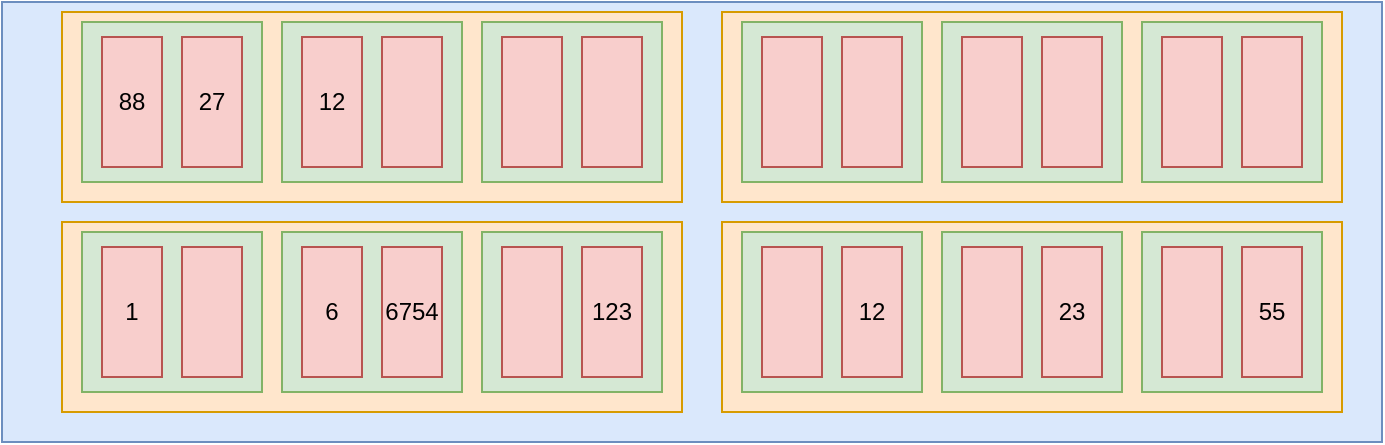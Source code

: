 <mxfile version="22.0.6" type="device">
  <diagram name="Página-1" id="PhB3kFOO5pBqGQk1rE4o">
    <mxGraphModel dx="1247" dy="687" grid="1" gridSize="10" guides="1" tooltips="1" connect="1" arrows="1" fold="1" page="1" pageScale="1" pageWidth="827" pageHeight="1169" math="0" shadow="0">
      <root>
        <mxCell id="0" />
        <mxCell id="1" parent="0" />
        <mxCell id="etvHFpxP28_wURjYX3SG-2" value="" style="rounded=0;whiteSpace=wrap;html=1;fillColor=#dae8fc;strokeColor=#6c8ebf;" vertex="1" parent="1">
          <mxGeometry x="40" y="80" width="690" height="220" as="geometry" />
        </mxCell>
        <mxCell id="etvHFpxP28_wURjYX3SG-26" value="" style="group" vertex="1" connectable="0" parent="1">
          <mxGeometry x="70" y="85" width="310" height="95" as="geometry" />
        </mxCell>
        <mxCell id="etvHFpxP28_wURjYX3SG-6" value="" style="rounded=0;whiteSpace=wrap;html=1;fillColor=#ffe6cc;strokeColor=#d79b00;" vertex="1" parent="etvHFpxP28_wURjYX3SG-26">
          <mxGeometry width="310" height="95" as="geometry" />
        </mxCell>
        <mxCell id="etvHFpxP28_wURjYX3SG-13" value="" style="rounded=0;whiteSpace=wrap;html=1;fillColor=#d5e8d4;strokeColor=#82b366;" vertex="1" parent="etvHFpxP28_wURjYX3SG-26">
          <mxGeometry x="10" y="5" width="90" height="80" as="geometry" />
        </mxCell>
        <mxCell id="etvHFpxP28_wURjYX3SG-17" value="88" style="rounded=0;whiteSpace=wrap;html=1;fillColor=#f8cecc;strokeColor=#b85450;" vertex="1" parent="etvHFpxP28_wURjYX3SG-26">
          <mxGeometry x="20" y="12.5" width="30" height="65" as="geometry" />
        </mxCell>
        <mxCell id="etvHFpxP28_wURjYX3SG-18" value="27" style="rounded=0;whiteSpace=wrap;html=1;fillColor=#f8cecc;strokeColor=#b85450;" vertex="1" parent="etvHFpxP28_wURjYX3SG-26">
          <mxGeometry x="60" y="12.5" width="30" height="65" as="geometry" />
        </mxCell>
        <mxCell id="etvHFpxP28_wURjYX3SG-20" value="" style="rounded=0;whiteSpace=wrap;html=1;fillColor=#d5e8d4;strokeColor=#82b366;" vertex="1" parent="etvHFpxP28_wURjYX3SG-26">
          <mxGeometry x="110" y="5" width="90" height="80" as="geometry" />
        </mxCell>
        <mxCell id="etvHFpxP28_wURjYX3SG-21" value="12" style="rounded=0;whiteSpace=wrap;html=1;fillColor=#f8cecc;strokeColor=#b85450;" vertex="1" parent="etvHFpxP28_wURjYX3SG-26">
          <mxGeometry x="120" y="12.5" width="30" height="65" as="geometry" />
        </mxCell>
        <mxCell id="etvHFpxP28_wURjYX3SG-22" value="" style="rounded=0;whiteSpace=wrap;html=1;fillColor=#f8cecc;strokeColor=#b85450;" vertex="1" parent="etvHFpxP28_wURjYX3SG-26">
          <mxGeometry x="160" y="12.5" width="30" height="65" as="geometry" />
        </mxCell>
        <mxCell id="etvHFpxP28_wURjYX3SG-23" value="" style="rounded=0;whiteSpace=wrap;html=1;fillColor=#d5e8d4;strokeColor=#82b366;" vertex="1" parent="etvHFpxP28_wURjYX3SG-26">
          <mxGeometry x="210" y="5" width="90" height="80" as="geometry" />
        </mxCell>
        <mxCell id="etvHFpxP28_wURjYX3SG-24" value="" style="rounded=0;whiteSpace=wrap;html=1;fillColor=#f8cecc;strokeColor=#b85450;" vertex="1" parent="etvHFpxP28_wURjYX3SG-26">
          <mxGeometry x="220" y="12.5" width="30" height="65" as="geometry" />
        </mxCell>
        <mxCell id="etvHFpxP28_wURjYX3SG-25" value="" style="rounded=0;whiteSpace=wrap;html=1;fillColor=#f8cecc;strokeColor=#b85450;" vertex="1" parent="etvHFpxP28_wURjYX3SG-26">
          <mxGeometry x="260" y="12.5" width="30" height="65" as="geometry" />
        </mxCell>
        <mxCell id="etvHFpxP28_wURjYX3SG-27" value="" style="group" vertex="1" connectable="0" parent="1">
          <mxGeometry x="400" y="85" width="310" height="95" as="geometry" />
        </mxCell>
        <mxCell id="etvHFpxP28_wURjYX3SG-28" value="" style="rounded=0;whiteSpace=wrap;html=1;fillColor=#ffe6cc;strokeColor=#d79b00;" vertex="1" parent="etvHFpxP28_wURjYX3SG-27">
          <mxGeometry width="310" height="95" as="geometry" />
        </mxCell>
        <mxCell id="etvHFpxP28_wURjYX3SG-29" value="" style="rounded=0;whiteSpace=wrap;html=1;fillColor=#d5e8d4;strokeColor=#82b366;" vertex="1" parent="etvHFpxP28_wURjYX3SG-27">
          <mxGeometry x="10" y="5" width="90" height="80" as="geometry" />
        </mxCell>
        <mxCell id="etvHFpxP28_wURjYX3SG-30" value="" style="rounded=0;whiteSpace=wrap;html=1;fillColor=#f8cecc;strokeColor=#b85450;" vertex="1" parent="etvHFpxP28_wURjYX3SG-27">
          <mxGeometry x="20" y="12.5" width="30" height="65" as="geometry" />
        </mxCell>
        <mxCell id="etvHFpxP28_wURjYX3SG-31" value="" style="rounded=0;whiteSpace=wrap;html=1;fillColor=#f8cecc;strokeColor=#b85450;" vertex="1" parent="etvHFpxP28_wURjYX3SG-27">
          <mxGeometry x="60" y="12.5" width="30" height="65" as="geometry" />
        </mxCell>
        <mxCell id="etvHFpxP28_wURjYX3SG-32" value="" style="rounded=0;whiteSpace=wrap;html=1;fillColor=#d5e8d4;strokeColor=#82b366;" vertex="1" parent="etvHFpxP28_wURjYX3SG-27">
          <mxGeometry x="110" y="5" width="90" height="80" as="geometry" />
        </mxCell>
        <mxCell id="etvHFpxP28_wURjYX3SG-33" value="" style="rounded=0;whiteSpace=wrap;html=1;fillColor=#f8cecc;strokeColor=#b85450;" vertex="1" parent="etvHFpxP28_wURjYX3SG-27">
          <mxGeometry x="120" y="12.5" width="30" height="65" as="geometry" />
        </mxCell>
        <mxCell id="etvHFpxP28_wURjYX3SG-34" value="" style="rounded=0;whiteSpace=wrap;html=1;fillColor=#f8cecc;strokeColor=#b85450;" vertex="1" parent="etvHFpxP28_wURjYX3SG-27">
          <mxGeometry x="160" y="12.5" width="30" height="65" as="geometry" />
        </mxCell>
        <mxCell id="etvHFpxP28_wURjYX3SG-35" value="" style="rounded=0;whiteSpace=wrap;html=1;fillColor=#d5e8d4;strokeColor=#82b366;" vertex="1" parent="etvHFpxP28_wURjYX3SG-27">
          <mxGeometry x="210" y="5" width="90" height="80" as="geometry" />
        </mxCell>
        <mxCell id="etvHFpxP28_wURjYX3SG-36" value="" style="rounded=0;whiteSpace=wrap;html=1;fillColor=#f8cecc;strokeColor=#b85450;" vertex="1" parent="etvHFpxP28_wURjYX3SG-27">
          <mxGeometry x="220" y="12.5" width="30" height="65" as="geometry" />
        </mxCell>
        <mxCell id="etvHFpxP28_wURjYX3SG-37" value="" style="rounded=0;whiteSpace=wrap;html=1;fillColor=#f8cecc;strokeColor=#b85450;" vertex="1" parent="etvHFpxP28_wURjYX3SG-27">
          <mxGeometry x="260" y="12.5" width="30" height="65" as="geometry" />
        </mxCell>
        <mxCell id="etvHFpxP28_wURjYX3SG-38" value="" style="group" vertex="1" connectable="0" parent="1">
          <mxGeometry x="70" y="190" width="310" height="95" as="geometry" />
        </mxCell>
        <mxCell id="etvHFpxP28_wURjYX3SG-39" value="" style="rounded=0;whiteSpace=wrap;html=1;fillColor=#ffe6cc;strokeColor=#d79b00;" vertex="1" parent="etvHFpxP28_wURjYX3SG-38">
          <mxGeometry width="310" height="95" as="geometry" />
        </mxCell>
        <mxCell id="etvHFpxP28_wURjYX3SG-40" value="" style="rounded=0;whiteSpace=wrap;html=1;fillColor=#d5e8d4;strokeColor=#82b366;" vertex="1" parent="etvHFpxP28_wURjYX3SG-38">
          <mxGeometry x="10" y="5" width="90" height="80" as="geometry" />
        </mxCell>
        <mxCell id="etvHFpxP28_wURjYX3SG-41" value="1" style="rounded=0;whiteSpace=wrap;html=1;fillColor=#f8cecc;strokeColor=#b85450;" vertex="1" parent="etvHFpxP28_wURjYX3SG-38">
          <mxGeometry x="20" y="12.5" width="30" height="65" as="geometry" />
        </mxCell>
        <mxCell id="etvHFpxP28_wURjYX3SG-42" value="" style="rounded=0;whiteSpace=wrap;html=1;fillColor=#f8cecc;strokeColor=#b85450;" vertex="1" parent="etvHFpxP28_wURjYX3SG-38">
          <mxGeometry x="60" y="12.5" width="30" height="65" as="geometry" />
        </mxCell>
        <mxCell id="etvHFpxP28_wURjYX3SG-43" value="" style="rounded=0;whiteSpace=wrap;html=1;fillColor=#d5e8d4;strokeColor=#82b366;" vertex="1" parent="etvHFpxP28_wURjYX3SG-38">
          <mxGeometry x="110" y="5" width="90" height="80" as="geometry" />
        </mxCell>
        <mxCell id="etvHFpxP28_wURjYX3SG-44" value="6" style="rounded=0;whiteSpace=wrap;html=1;fillColor=#f8cecc;strokeColor=#b85450;" vertex="1" parent="etvHFpxP28_wURjYX3SG-38">
          <mxGeometry x="120" y="12.5" width="30" height="65" as="geometry" />
        </mxCell>
        <mxCell id="etvHFpxP28_wURjYX3SG-45" value="6754" style="rounded=0;whiteSpace=wrap;html=1;fillColor=#f8cecc;strokeColor=#b85450;" vertex="1" parent="etvHFpxP28_wURjYX3SG-38">
          <mxGeometry x="160" y="12.5" width="30" height="65" as="geometry" />
        </mxCell>
        <mxCell id="etvHFpxP28_wURjYX3SG-46" value="" style="rounded=0;whiteSpace=wrap;html=1;fillColor=#d5e8d4;strokeColor=#82b366;" vertex="1" parent="etvHFpxP28_wURjYX3SG-38">
          <mxGeometry x="210" y="5" width="90" height="80" as="geometry" />
        </mxCell>
        <mxCell id="etvHFpxP28_wURjYX3SG-47" value="" style="rounded=0;whiteSpace=wrap;html=1;fillColor=#f8cecc;strokeColor=#b85450;" vertex="1" parent="etvHFpxP28_wURjYX3SG-38">
          <mxGeometry x="220" y="12.5" width="30" height="65" as="geometry" />
        </mxCell>
        <mxCell id="etvHFpxP28_wURjYX3SG-48" value="123" style="rounded=0;whiteSpace=wrap;html=1;fillColor=#f8cecc;strokeColor=#b85450;" vertex="1" parent="etvHFpxP28_wURjYX3SG-38">
          <mxGeometry x="260" y="12.5" width="30" height="65" as="geometry" />
        </mxCell>
        <mxCell id="etvHFpxP28_wURjYX3SG-49" value="" style="group" vertex="1" connectable="0" parent="1">
          <mxGeometry x="400" y="190" width="310" height="95" as="geometry" />
        </mxCell>
        <mxCell id="etvHFpxP28_wURjYX3SG-50" value="" style="rounded=0;whiteSpace=wrap;html=1;fillColor=#ffe6cc;strokeColor=#d79b00;" vertex="1" parent="etvHFpxP28_wURjYX3SG-49">
          <mxGeometry width="310" height="95" as="geometry" />
        </mxCell>
        <mxCell id="etvHFpxP28_wURjYX3SG-51" value="" style="rounded=0;whiteSpace=wrap;html=1;fillColor=#d5e8d4;strokeColor=#82b366;" vertex="1" parent="etvHFpxP28_wURjYX3SG-49">
          <mxGeometry x="10" y="5" width="90" height="80" as="geometry" />
        </mxCell>
        <mxCell id="etvHFpxP28_wURjYX3SG-52" value="" style="rounded=0;whiteSpace=wrap;html=1;fillColor=#f8cecc;strokeColor=#b85450;" vertex="1" parent="etvHFpxP28_wURjYX3SG-49">
          <mxGeometry x="20" y="12.5" width="30" height="65" as="geometry" />
        </mxCell>
        <mxCell id="etvHFpxP28_wURjYX3SG-53" value="12" style="rounded=0;whiteSpace=wrap;html=1;fillColor=#f8cecc;strokeColor=#b85450;" vertex="1" parent="etvHFpxP28_wURjYX3SG-49">
          <mxGeometry x="60" y="12.5" width="30" height="65" as="geometry" />
        </mxCell>
        <mxCell id="etvHFpxP28_wURjYX3SG-54" value="" style="rounded=0;whiteSpace=wrap;html=1;fillColor=#d5e8d4;strokeColor=#82b366;" vertex="1" parent="etvHFpxP28_wURjYX3SG-49">
          <mxGeometry x="110" y="5" width="90" height="80" as="geometry" />
        </mxCell>
        <mxCell id="etvHFpxP28_wURjYX3SG-55" value="" style="rounded=0;whiteSpace=wrap;html=1;fillColor=#f8cecc;strokeColor=#b85450;" vertex="1" parent="etvHFpxP28_wURjYX3SG-49">
          <mxGeometry x="120" y="12.5" width="30" height="65" as="geometry" />
        </mxCell>
        <mxCell id="etvHFpxP28_wURjYX3SG-56" value="23" style="rounded=0;whiteSpace=wrap;html=1;fillColor=#f8cecc;strokeColor=#b85450;" vertex="1" parent="etvHFpxP28_wURjYX3SG-49">
          <mxGeometry x="160" y="12.5" width="30" height="65" as="geometry" />
        </mxCell>
        <mxCell id="etvHFpxP28_wURjYX3SG-57" value="" style="rounded=0;whiteSpace=wrap;html=1;fillColor=#d5e8d4;strokeColor=#82b366;" vertex="1" parent="etvHFpxP28_wURjYX3SG-49">
          <mxGeometry x="210" y="5" width="90" height="80" as="geometry" />
        </mxCell>
        <mxCell id="etvHFpxP28_wURjYX3SG-58" value="" style="rounded=0;whiteSpace=wrap;html=1;fillColor=#f8cecc;strokeColor=#b85450;" vertex="1" parent="etvHFpxP28_wURjYX3SG-49">
          <mxGeometry x="220" y="12.5" width="30" height="65" as="geometry" />
        </mxCell>
        <mxCell id="etvHFpxP28_wURjYX3SG-59" value="55" style="rounded=0;whiteSpace=wrap;html=1;fillColor=#f8cecc;strokeColor=#b85450;" vertex="1" parent="etvHFpxP28_wURjYX3SG-49">
          <mxGeometry x="260" y="12.5" width="30" height="65" as="geometry" />
        </mxCell>
      </root>
    </mxGraphModel>
  </diagram>
</mxfile>
